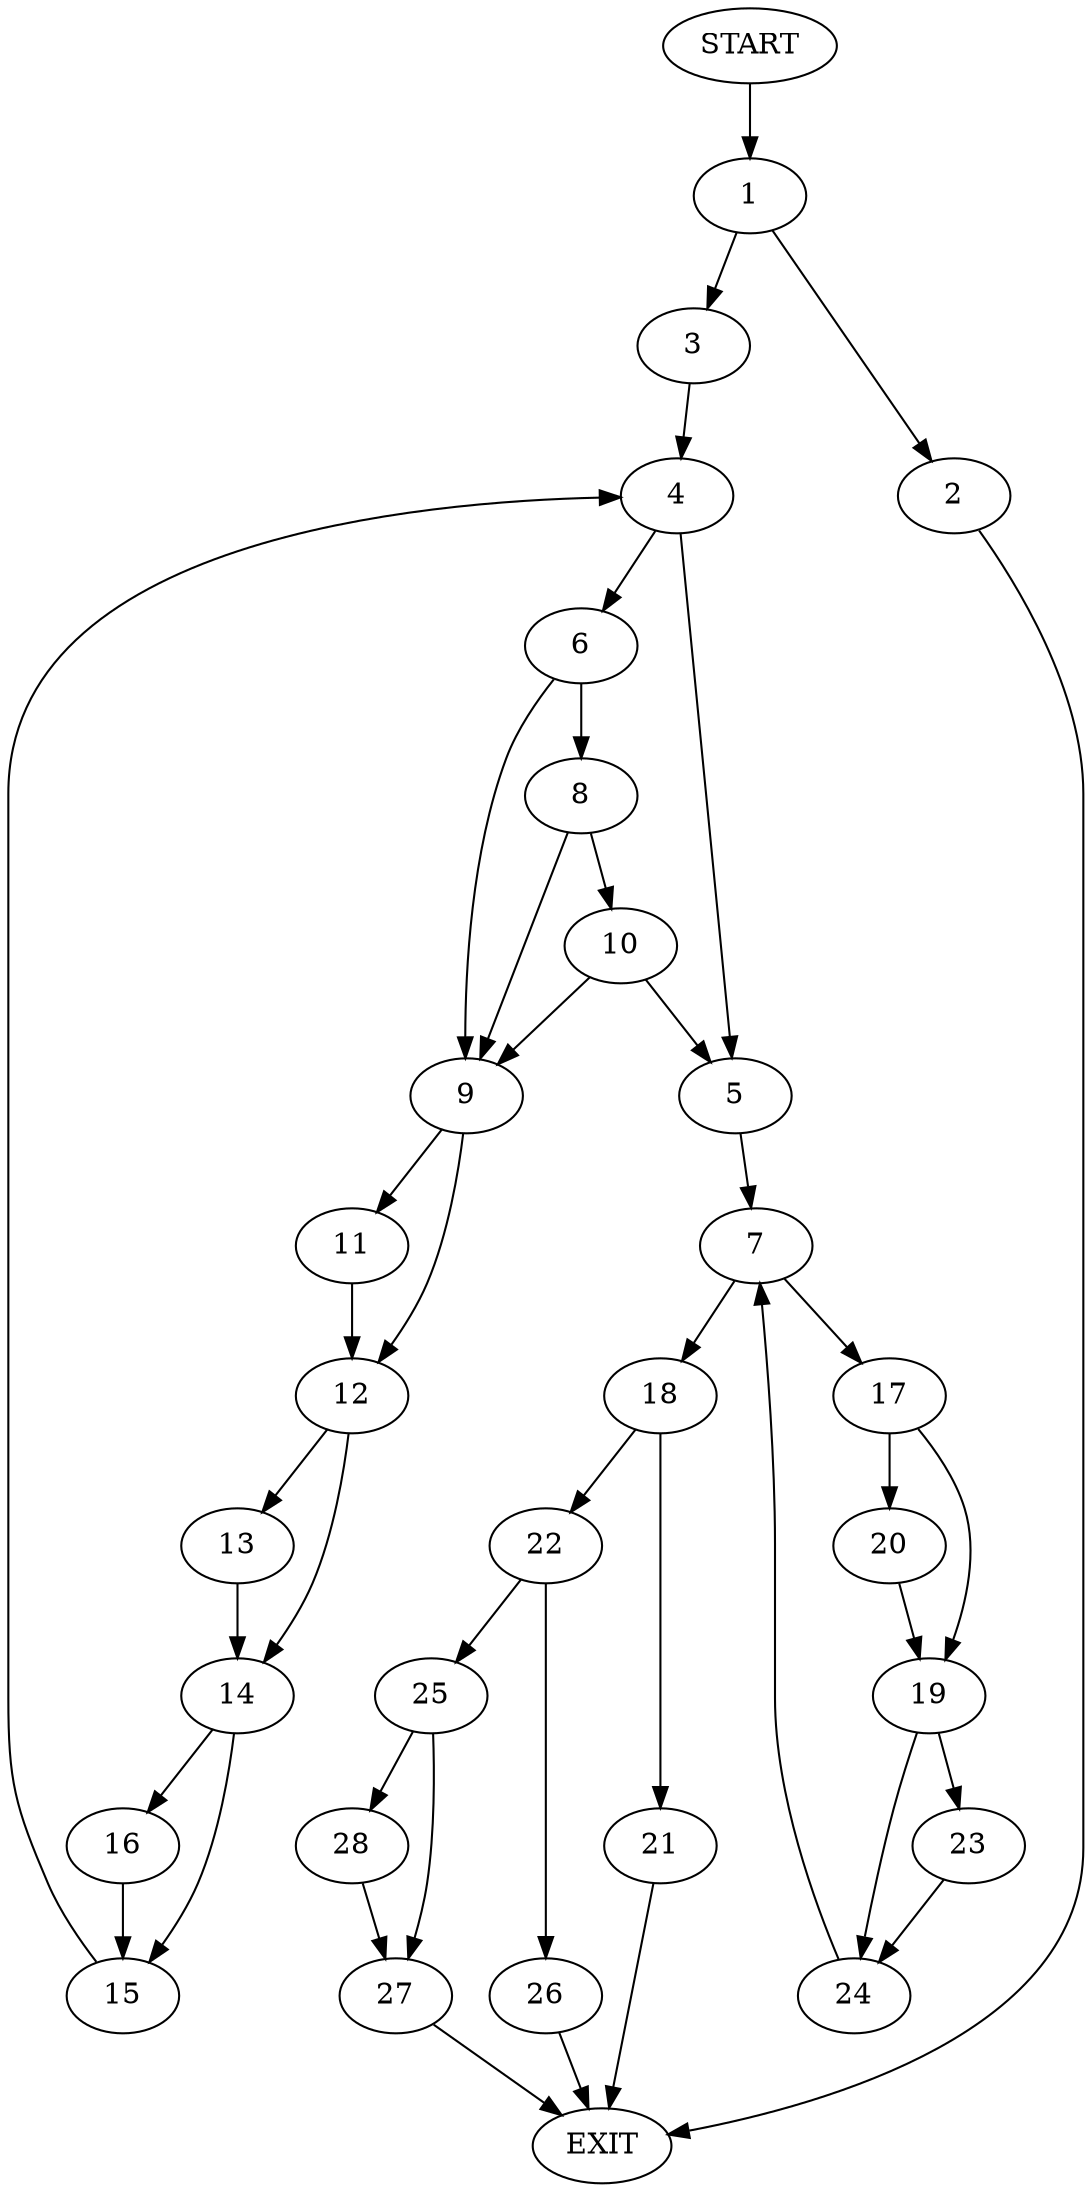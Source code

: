 digraph {
0 [label="START"]
29 [label="EXIT"]
0 -> 1
1 -> 2
1 -> 3
3 -> 4
2 -> 29
4 -> 5
4 -> 6
5 -> 7
6 -> 8
6 -> 9
8 -> 10
8 -> 9
9 -> 11
9 -> 12
10 -> 5
10 -> 9
11 -> 12
12 -> 13
12 -> 14
13 -> 14
14 -> 15
14 -> 16
15 -> 4
16 -> 15
7 -> 17
7 -> 18
17 -> 19
17 -> 20
18 -> 21
18 -> 22
19 -> 23
19 -> 24
20 -> 19
24 -> 7
23 -> 24
22 -> 25
22 -> 26
21 -> 29
26 -> 29
25 -> 27
25 -> 28
28 -> 27
27 -> 29
}

